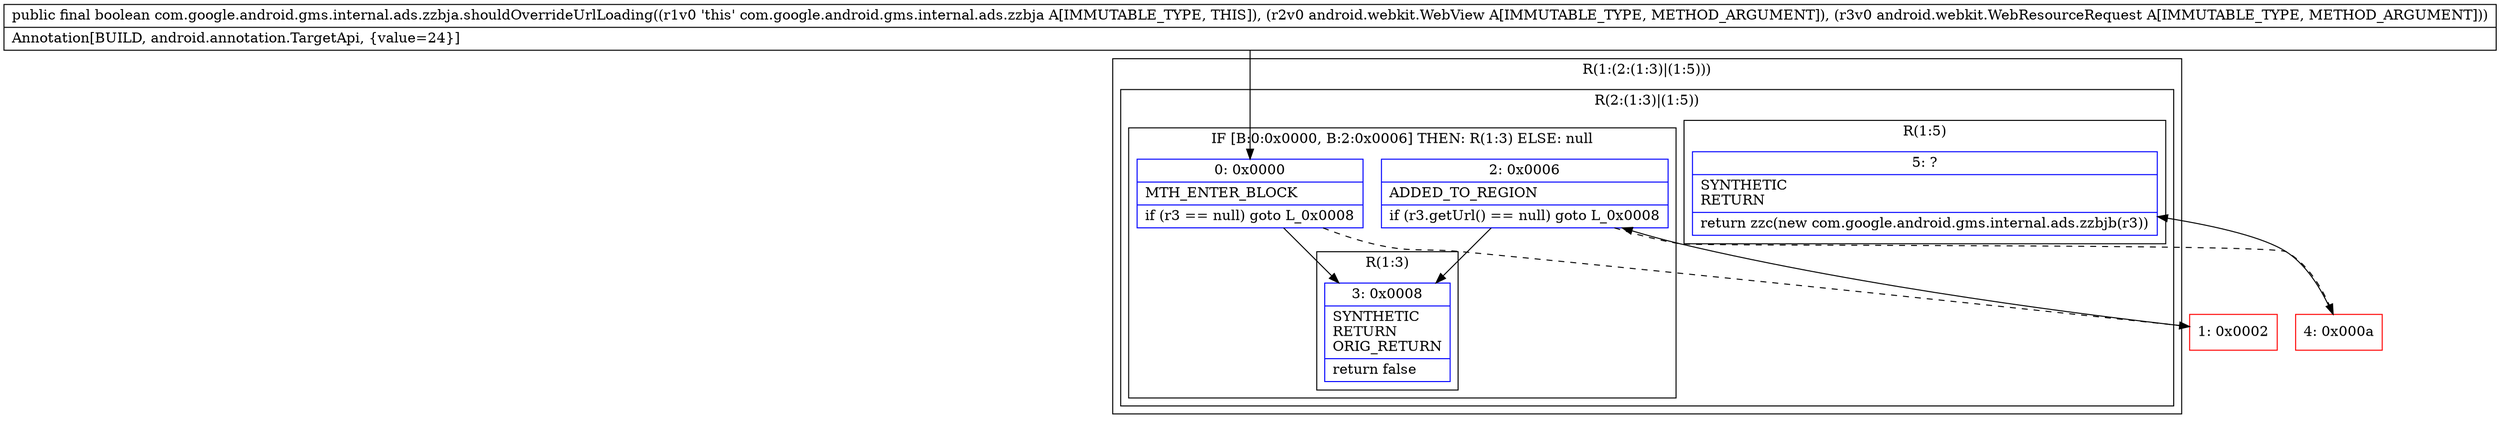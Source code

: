 digraph "CFG forcom.google.android.gms.internal.ads.zzbja.shouldOverrideUrlLoading(Landroid\/webkit\/WebView;Landroid\/webkit\/WebResourceRequest;)Z" {
subgraph cluster_Region_1515530386 {
label = "R(1:(2:(1:3)|(1:5)))";
node [shape=record,color=blue];
subgraph cluster_Region_1582547145 {
label = "R(2:(1:3)|(1:5))";
node [shape=record,color=blue];
subgraph cluster_IfRegion_1196468530 {
label = "IF [B:0:0x0000, B:2:0x0006] THEN: R(1:3) ELSE: null";
node [shape=record,color=blue];
Node_0 [shape=record,label="{0\:\ 0x0000|MTH_ENTER_BLOCK\l|if (r3 == null) goto L_0x0008\l}"];
Node_2 [shape=record,label="{2\:\ 0x0006|ADDED_TO_REGION\l|if (r3.getUrl() == null) goto L_0x0008\l}"];
subgraph cluster_Region_1999522009 {
label = "R(1:3)";
node [shape=record,color=blue];
Node_3 [shape=record,label="{3\:\ 0x0008|SYNTHETIC\lRETURN\lORIG_RETURN\l|return false\l}"];
}
}
subgraph cluster_Region_72150806 {
label = "R(1:5)";
node [shape=record,color=blue];
Node_5 [shape=record,label="{5\:\ ?|SYNTHETIC\lRETURN\l|return zzc(new com.google.android.gms.internal.ads.zzbjb(r3))\l}"];
}
}
}
Node_1 [shape=record,color=red,label="{1\:\ 0x0002}"];
Node_4 [shape=record,color=red,label="{4\:\ 0x000a}"];
MethodNode[shape=record,label="{public final boolean com.google.android.gms.internal.ads.zzbja.shouldOverrideUrlLoading((r1v0 'this' com.google.android.gms.internal.ads.zzbja A[IMMUTABLE_TYPE, THIS]), (r2v0 android.webkit.WebView A[IMMUTABLE_TYPE, METHOD_ARGUMENT]), (r3v0 android.webkit.WebResourceRequest A[IMMUTABLE_TYPE, METHOD_ARGUMENT]))  | Annotation[BUILD, android.annotation.TargetApi, \{value=24\}]\l}"];
MethodNode -> Node_0;
Node_0 -> Node_1[style=dashed];
Node_0 -> Node_3;
Node_2 -> Node_3;
Node_2 -> Node_4[style=dashed];
Node_1 -> Node_2;
Node_4 -> Node_5;
}

